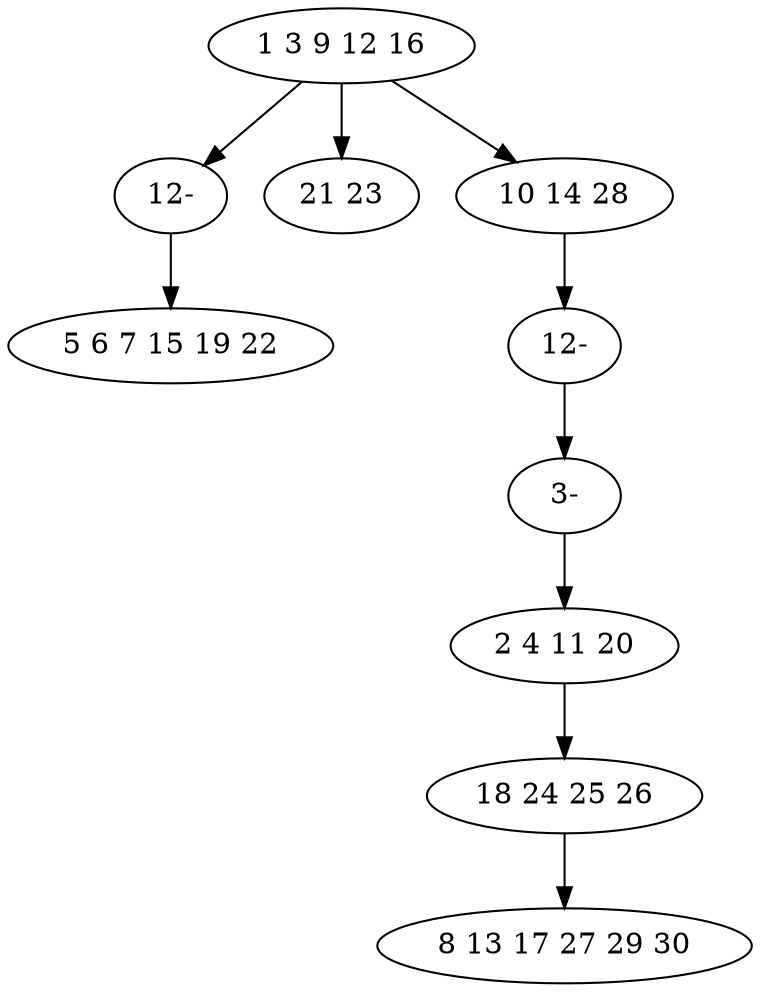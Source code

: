 digraph true_tree {
	"0" -> "9"
	"0" -> "2"
	"0" -> "3"
	"3" -> "7"
	"4" -> "5"
	"5" -> "6"
	"7" -> "8"
	"8" -> "4"
	"9" -> "1"
	"0" [label="1 3 9 12 16"];
	"1" [label="5 6 7 15 19 22"];
	"2" [label="21 23"];
	"3" [label="10 14 28"];
	"4" [label="2 4 11 20"];
	"5" [label="18 24 25 26"];
	"6" [label="8 13 17 27 29 30"];
	"7" [label="12-"];
	"8" [label="3-"];
	"9" [label="12-"];
}
